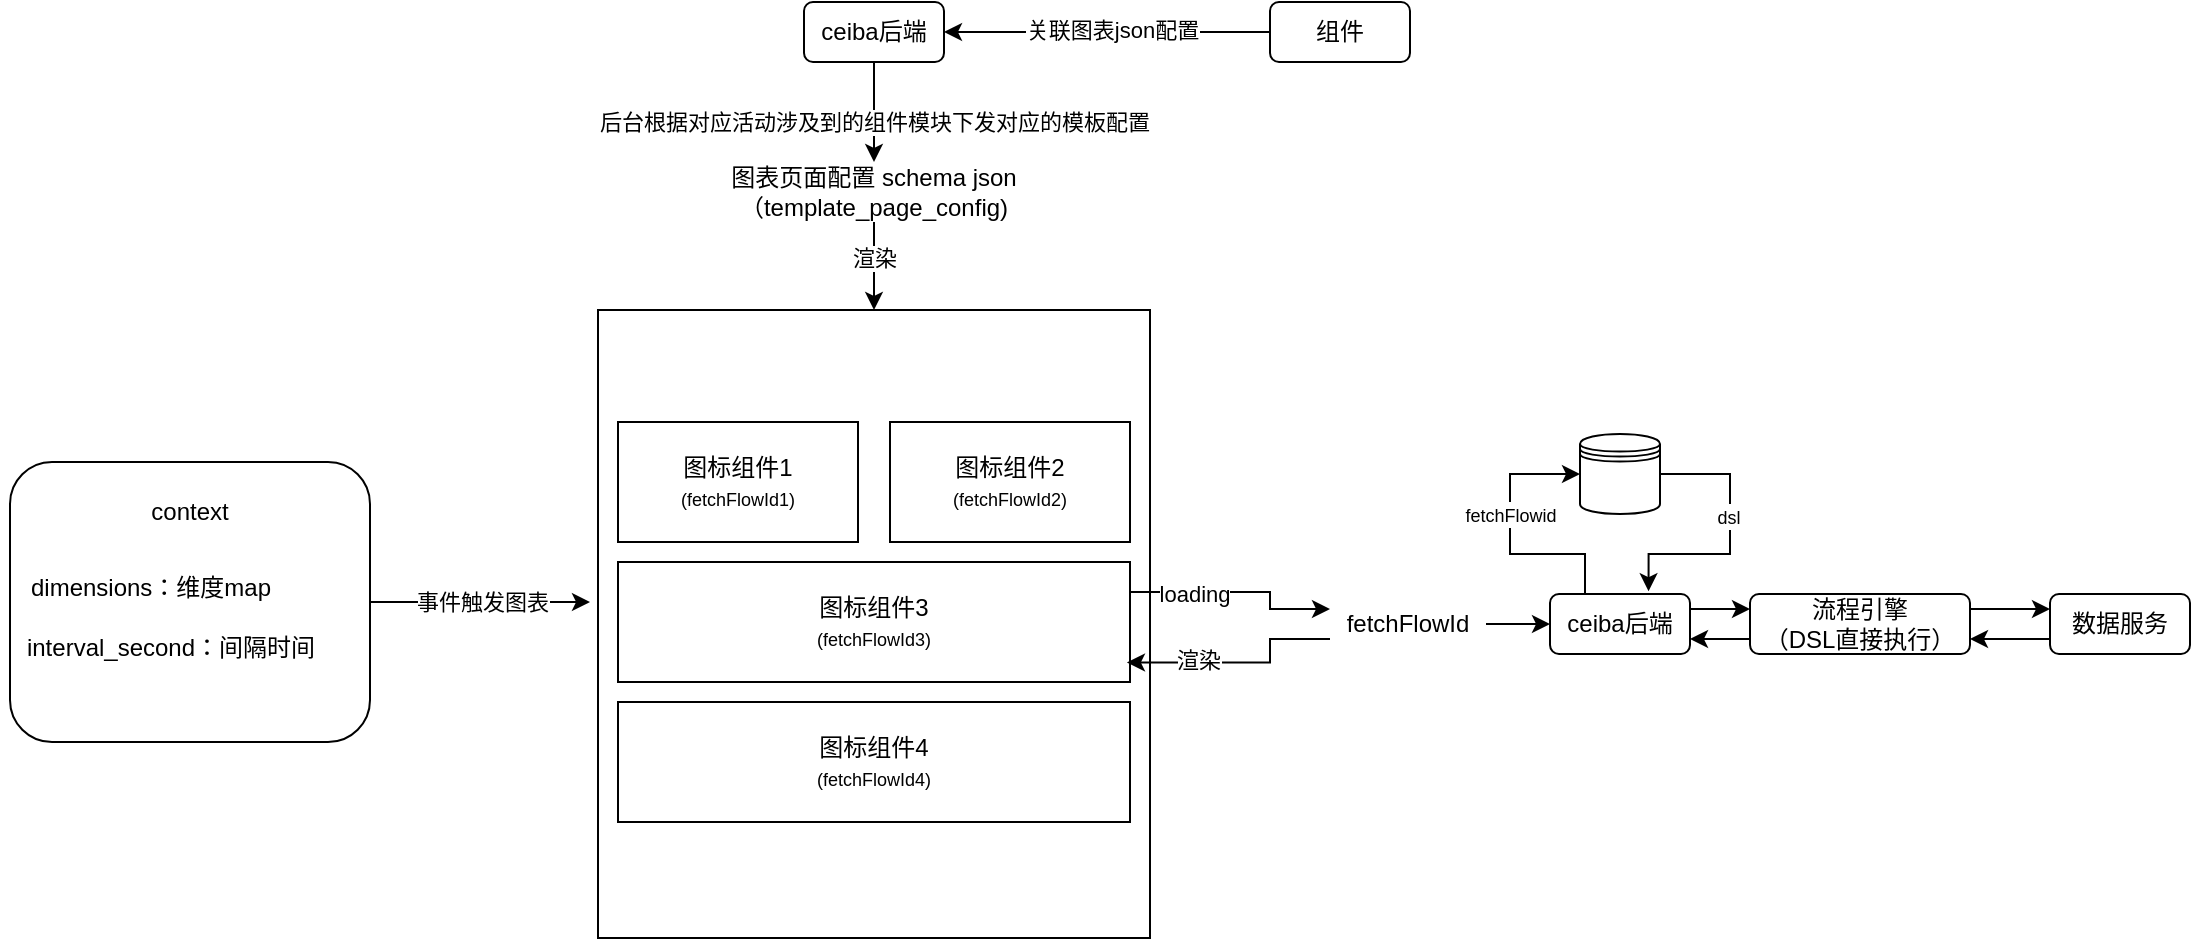 <mxfile version="24.5.5" type="github">
  <diagram name="Page-1" id="GCf7YkMAvtA50YO5VCFE">
    <mxGraphModel dx="1430" dy="781" grid="1" gridSize="10" guides="1" tooltips="1" connect="1" arrows="1" fold="1" page="1" pageScale="1" pageWidth="827" pageHeight="1169" math="0" shadow="0">
      <root>
        <mxCell id="0" />
        <mxCell id="1" parent="0" />
        <mxCell id="3Bvu3zdp8uRVkXlmnBvo-51" value="" style="rounded=0;whiteSpace=wrap;html=1;" vertex="1" parent="1">
          <mxGeometry x="404" y="314" width="276" height="314" as="geometry" />
        </mxCell>
        <mxCell id="3Bvu3zdp8uRVkXlmnBvo-9" style="edgeStyle=orthogonalEdgeStyle;rounded=0;orthogonalLoop=1;jettySize=auto;html=1;exitX=1;exitY=0.5;exitDx=0;exitDy=0;" edge="1" parent="1" source="3Bvu3zdp8uRVkXlmnBvo-7">
          <mxGeometry relative="1" as="geometry">
            <mxPoint x="400" y="460" as="targetPoint" />
          </mxGeometry>
        </mxCell>
        <mxCell id="3Bvu3zdp8uRVkXlmnBvo-10" value="事件触发图表" style="edgeLabel;html=1;align=center;verticalAlign=middle;resizable=0;points=[];" vertex="1" connectable="0" parent="3Bvu3zdp8uRVkXlmnBvo-9">
          <mxGeometry x="-0.006" y="1" relative="1" as="geometry">
            <mxPoint as="offset" />
          </mxGeometry>
        </mxCell>
        <mxCell id="3Bvu3zdp8uRVkXlmnBvo-7" value="" style="rounded=1;whiteSpace=wrap;html=1;" vertex="1" parent="1">
          <mxGeometry x="110" y="390" width="180" height="140" as="geometry" />
        </mxCell>
        <mxCell id="3Bvu3zdp8uRVkXlmnBvo-1" value="图标组件1&lt;div&gt;&lt;font style=&quot;font-size: 9px;&quot;&gt;(fetchFlowId1)&lt;/font&gt;&lt;/div&gt;" style="rounded=0;whiteSpace=wrap;html=1;" vertex="1" parent="1">
          <mxGeometry x="414" y="370" width="120" height="60" as="geometry" />
        </mxCell>
        <mxCell id="3Bvu3zdp8uRVkXlmnBvo-2" value="图标组件2&lt;div&gt;&lt;font style=&quot;font-size: 9px;&quot;&gt;(fetchFlowId2)&lt;/font&gt;&lt;br&gt;&lt;/div&gt;" style="rounded=0;whiteSpace=wrap;html=1;" vertex="1" parent="1">
          <mxGeometry x="550" y="370" width="120" height="60" as="geometry" />
        </mxCell>
        <mxCell id="3Bvu3zdp8uRVkXlmnBvo-46" style="edgeStyle=orthogonalEdgeStyle;rounded=0;orthogonalLoop=1;jettySize=auto;html=1;exitX=1;exitY=0.25;exitDx=0;exitDy=0;entryX=0;entryY=0.25;entryDx=0;entryDy=0;" edge="1" parent="1" source="3Bvu3zdp8uRVkXlmnBvo-3" target="3Bvu3zdp8uRVkXlmnBvo-12">
          <mxGeometry relative="1" as="geometry">
            <Array as="points">
              <mxPoint x="740" y="455" />
              <mxPoint x="740" y="464" />
            </Array>
          </mxGeometry>
        </mxCell>
        <mxCell id="3Bvu3zdp8uRVkXlmnBvo-48" value="loading" style="edgeLabel;html=1;align=center;verticalAlign=middle;resizable=0;points=[];" vertex="1" connectable="0" parent="3Bvu3zdp8uRVkXlmnBvo-46">
          <mxGeometry x="-0.407" y="-1" relative="1" as="geometry">
            <mxPoint as="offset" />
          </mxGeometry>
        </mxCell>
        <mxCell id="3Bvu3zdp8uRVkXlmnBvo-3" value="图标组件3&lt;div&gt;&lt;font style=&quot;font-size: 9px;&quot;&gt;(fetchFlowId3)&lt;/font&gt;&lt;br&gt;&lt;/div&gt;" style="rounded=0;whiteSpace=wrap;html=1;" vertex="1" parent="1">
          <mxGeometry x="414" y="440" width="256" height="60" as="geometry" />
        </mxCell>
        <mxCell id="3Bvu3zdp8uRVkXlmnBvo-4" value="图标组件4&lt;div&gt;&lt;font style=&quot;font-size: 9px;&quot;&gt;(fetchFlowId4)&lt;/font&gt;&lt;br&gt;&lt;/div&gt;" style="rounded=0;whiteSpace=wrap;html=1;" vertex="1" parent="1">
          <mxGeometry x="414" y="510" width="256" height="60" as="geometry" />
        </mxCell>
        <mxCell id="3Bvu3zdp8uRVkXlmnBvo-5" value="dimensions：维度map" style="text;html=1;align=center;verticalAlign=middle;resizable=0;points=[];autosize=1;strokeColor=none;fillColor=none;" vertex="1" parent="1">
          <mxGeometry x="110" y="438" width="140" height="30" as="geometry" />
        </mxCell>
        <mxCell id="3Bvu3zdp8uRVkXlmnBvo-6" value="interval_second：间隔时间" style="text;html=1;align=center;verticalAlign=middle;resizable=0;points=[];autosize=1;strokeColor=none;fillColor=none;" vertex="1" parent="1">
          <mxGeometry x="105" y="468" width="170" height="30" as="geometry" />
        </mxCell>
        <mxCell id="3Bvu3zdp8uRVkXlmnBvo-8" value="context" style="text;html=1;align=center;verticalAlign=middle;whiteSpace=wrap;rounded=0;" vertex="1" parent="1">
          <mxGeometry x="170" y="400" width="60" height="30" as="geometry" />
        </mxCell>
        <mxCell id="3Bvu3zdp8uRVkXlmnBvo-15" style="edgeStyle=orthogonalEdgeStyle;rounded=0;orthogonalLoop=1;jettySize=auto;html=1;exitX=1;exitY=0.5;exitDx=0;exitDy=0;" edge="1" parent="1" source="3Bvu3zdp8uRVkXlmnBvo-12">
          <mxGeometry relative="1" as="geometry">
            <mxPoint x="880" y="471" as="targetPoint" />
          </mxGeometry>
        </mxCell>
        <mxCell id="3Bvu3zdp8uRVkXlmnBvo-12" value="fetchFlowId" style="text;html=1;align=center;verticalAlign=middle;whiteSpace=wrap;rounded=0;" vertex="1" parent="1">
          <mxGeometry x="770" y="456" width="78" height="30" as="geometry" />
        </mxCell>
        <mxCell id="3Bvu3zdp8uRVkXlmnBvo-22" style="edgeStyle=orthogonalEdgeStyle;rounded=0;orthogonalLoop=1;jettySize=auto;html=1;exitX=1;exitY=0.25;exitDx=0;exitDy=0;entryX=0;entryY=0.25;entryDx=0;entryDy=0;" edge="1" parent="1" source="3Bvu3zdp8uRVkXlmnBvo-17" target="3Bvu3zdp8uRVkXlmnBvo-18">
          <mxGeometry relative="1" as="geometry" />
        </mxCell>
        <mxCell id="3Bvu3zdp8uRVkXlmnBvo-42" style="edgeStyle=orthogonalEdgeStyle;rounded=0;orthogonalLoop=1;jettySize=auto;html=1;exitX=0.25;exitY=0;exitDx=0;exitDy=0;entryX=0;entryY=0.5;entryDx=0;entryDy=0;" edge="1" parent="1" source="3Bvu3zdp8uRVkXlmnBvo-17" target="3Bvu3zdp8uRVkXlmnBvo-36">
          <mxGeometry relative="1" as="geometry" />
        </mxCell>
        <mxCell id="3Bvu3zdp8uRVkXlmnBvo-45" value="&lt;font style=&quot;font-size: 9px;&quot;&gt;fetchFlowid&lt;/font&gt;" style="edgeLabel;html=1;align=center;verticalAlign=middle;resizable=0;points=[];" vertex="1" connectable="0" parent="3Bvu3zdp8uRVkXlmnBvo-42">
          <mxGeometry x="0.167" relative="1" as="geometry">
            <mxPoint as="offset" />
          </mxGeometry>
        </mxCell>
        <mxCell id="3Bvu3zdp8uRVkXlmnBvo-17" value="ceiba后端" style="rounded=1;whiteSpace=wrap;html=1;" vertex="1" parent="1">
          <mxGeometry x="880" y="456" width="70" height="30" as="geometry" />
        </mxCell>
        <mxCell id="3Bvu3zdp8uRVkXlmnBvo-23" style="edgeStyle=orthogonalEdgeStyle;rounded=0;orthogonalLoop=1;jettySize=auto;html=1;exitX=1;exitY=0.25;exitDx=0;exitDy=0;entryX=0;entryY=0.25;entryDx=0;entryDy=0;" edge="1" parent="1" source="3Bvu3zdp8uRVkXlmnBvo-18" target="3Bvu3zdp8uRVkXlmnBvo-20">
          <mxGeometry relative="1" as="geometry" />
        </mxCell>
        <mxCell id="3Bvu3zdp8uRVkXlmnBvo-25" style="edgeStyle=orthogonalEdgeStyle;rounded=0;orthogonalLoop=1;jettySize=auto;html=1;exitX=0;exitY=0.75;exitDx=0;exitDy=0;entryX=1;entryY=0.75;entryDx=0;entryDy=0;" edge="1" parent="1" source="3Bvu3zdp8uRVkXlmnBvo-18" target="3Bvu3zdp8uRVkXlmnBvo-17">
          <mxGeometry relative="1" as="geometry" />
        </mxCell>
        <mxCell id="3Bvu3zdp8uRVkXlmnBvo-18" value="流程引擎&lt;div&gt;（DSL直接执行）&lt;/div&gt;" style="rounded=1;whiteSpace=wrap;html=1;" vertex="1" parent="1">
          <mxGeometry x="980" y="456" width="110" height="30" as="geometry" />
        </mxCell>
        <mxCell id="3Bvu3zdp8uRVkXlmnBvo-24" style="edgeStyle=orthogonalEdgeStyle;rounded=0;orthogonalLoop=1;jettySize=auto;html=1;exitX=0;exitY=0.75;exitDx=0;exitDy=0;entryX=1;entryY=0.75;entryDx=0;entryDy=0;" edge="1" parent="1" source="3Bvu3zdp8uRVkXlmnBvo-20" target="3Bvu3zdp8uRVkXlmnBvo-18">
          <mxGeometry relative="1" as="geometry" />
        </mxCell>
        <mxCell id="3Bvu3zdp8uRVkXlmnBvo-20" value="数据服务" style="rounded=1;whiteSpace=wrap;html=1;" vertex="1" parent="1">
          <mxGeometry x="1130" y="456" width="70" height="30" as="geometry" />
        </mxCell>
        <mxCell id="3Bvu3zdp8uRVkXlmnBvo-36" value="" style="shape=datastore;whiteSpace=wrap;html=1;" vertex="1" parent="1">
          <mxGeometry x="895" y="376" width="40" height="40" as="geometry" />
        </mxCell>
        <mxCell id="3Bvu3zdp8uRVkXlmnBvo-43" style="edgeStyle=orthogonalEdgeStyle;rounded=0;orthogonalLoop=1;jettySize=auto;html=1;exitX=1;exitY=0.5;exitDx=0;exitDy=0;entryX=0.704;entryY=-0.046;entryDx=0;entryDy=0;entryPerimeter=0;" edge="1" parent="1" source="3Bvu3zdp8uRVkXlmnBvo-36" target="3Bvu3zdp8uRVkXlmnBvo-17">
          <mxGeometry relative="1" as="geometry">
            <Array as="points">
              <mxPoint x="970" y="396" />
              <mxPoint x="970" y="436" />
              <mxPoint x="929" y="436" />
            </Array>
          </mxGeometry>
        </mxCell>
        <mxCell id="3Bvu3zdp8uRVkXlmnBvo-44" value="&lt;font style=&quot;font-size: 9px;&quot;&gt;dsl&lt;/font&gt;" style="edgeLabel;html=1;align=center;verticalAlign=middle;resizable=0;points=[];" vertex="1" connectable="0" parent="3Bvu3zdp8uRVkXlmnBvo-43">
          <mxGeometry x="-0.164" y="-1" relative="1" as="geometry">
            <mxPoint as="offset" />
          </mxGeometry>
        </mxCell>
        <mxCell id="3Bvu3zdp8uRVkXlmnBvo-47" style="edgeStyle=orthogonalEdgeStyle;rounded=0;orthogonalLoop=1;jettySize=auto;html=1;exitX=0;exitY=0.75;exitDx=0;exitDy=0;entryX=0.994;entryY=0.837;entryDx=0;entryDy=0;entryPerimeter=0;" edge="1" parent="1" source="3Bvu3zdp8uRVkXlmnBvo-12" target="3Bvu3zdp8uRVkXlmnBvo-3">
          <mxGeometry relative="1" as="geometry">
            <Array as="points">
              <mxPoint x="740" y="479" />
              <mxPoint x="740" y="490" />
            </Array>
          </mxGeometry>
        </mxCell>
        <mxCell id="3Bvu3zdp8uRVkXlmnBvo-49" value="渲染" style="edgeLabel;html=1;align=center;verticalAlign=middle;resizable=0;points=[];" vertex="1" connectable="0" parent="3Bvu3zdp8uRVkXlmnBvo-47">
          <mxGeometry x="0.371" y="-1" relative="1" as="geometry">
            <mxPoint as="offset" />
          </mxGeometry>
        </mxCell>
        <mxCell id="3Bvu3zdp8uRVkXlmnBvo-53" style="edgeStyle=orthogonalEdgeStyle;rounded=0;orthogonalLoop=1;jettySize=auto;html=1;exitX=0.5;exitY=1;exitDx=0;exitDy=0;entryX=0.5;entryY=0;entryDx=0;entryDy=0;" edge="1" parent="1" source="3Bvu3zdp8uRVkXlmnBvo-52" target="3Bvu3zdp8uRVkXlmnBvo-51">
          <mxGeometry relative="1" as="geometry" />
        </mxCell>
        <mxCell id="3Bvu3zdp8uRVkXlmnBvo-54" value="渲染" style="edgeLabel;html=1;align=center;verticalAlign=middle;resizable=0;points=[];" vertex="1" connectable="0" parent="3Bvu3zdp8uRVkXlmnBvo-53">
          <mxGeometry x="-0.173" relative="1" as="geometry">
            <mxPoint as="offset" />
          </mxGeometry>
        </mxCell>
        <mxCell id="3Bvu3zdp8uRVkXlmnBvo-52" value="图表页面配置 schema json&lt;div&gt;（template_page_config)&lt;/div&gt;" style="text;html=1;align=center;verticalAlign=middle;whiteSpace=wrap;rounded=0;" vertex="1" parent="1">
          <mxGeometry x="467" y="240" width="150" height="30" as="geometry" />
        </mxCell>
        <mxCell id="3Bvu3zdp8uRVkXlmnBvo-55" value="" style="endArrow=classic;html=1;rounded=0;entryX=0.5;entryY=0;entryDx=0;entryDy=0;" edge="1" parent="1" target="3Bvu3zdp8uRVkXlmnBvo-52">
          <mxGeometry width="50" height="50" relative="1" as="geometry">
            <mxPoint x="542" y="190" as="sourcePoint" />
            <mxPoint x="580" y="170" as="targetPoint" />
          </mxGeometry>
        </mxCell>
        <mxCell id="3Bvu3zdp8uRVkXlmnBvo-56" value="后台根据对应活动涉及到的组件模块下发对应的模板配置" style="edgeLabel;html=1;align=center;verticalAlign=middle;resizable=0;points=[];" vertex="1" connectable="0" parent="3Bvu3zdp8uRVkXlmnBvo-55">
          <mxGeometry x="-0.28" y="1" relative="1" as="geometry">
            <mxPoint x="-1" y="12" as="offset" />
          </mxGeometry>
        </mxCell>
        <mxCell id="3Bvu3zdp8uRVkXlmnBvo-58" style="edgeStyle=orthogonalEdgeStyle;rounded=0;orthogonalLoop=1;jettySize=auto;html=1;exitX=0;exitY=0.5;exitDx=0;exitDy=0;entryX=1;entryY=0.5;entryDx=0;entryDy=0;" edge="1" parent="1" source="3Bvu3zdp8uRVkXlmnBvo-57" target="3Bvu3zdp8uRVkXlmnBvo-59">
          <mxGeometry relative="1" as="geometry">
            <mxPoint x="750" y="150.0" as="targetPoint" />
          </mxGeometry>
        </mxCell>
        <mxCell id="3Bvu3zdp8uRVkXlmnBvo-60" value="关联图表json配置" style="edgeLabel;html=1;align=center;verticalAlign=middle;resizable=0;points=[];" vertex="1" connectable="0" parent="3Bvu3zdp8uRVkXlmnBvo-58">
          <mxGeometry x="0.123" y="-1" relative="1" as="geometry">
            <mxPoint x="12" as="offset" />
          </mxGeometry>
        </mxCell>
        <mxCell id="3Bvu3zdp8uRVkXlmnBvo-57" value="组件" style="rounded=1;whiteSpace=wrap;html=1;" vertex="1" parent="1">
          <mxGeometry x="740" y="160" width="70" height="30" as="geometry" />
        </mxCell>
        <mxCell id="3Bvu3zdp8uRVkXlmnBvo-59" value="ceiba后端" style="rounded=1;whiteSpace=wrap;html=1;" vertex="1" parent="1">
          <mxGeometry x="507" y="160" width="70" height="30" as="geometry" />
        </mxCell>
      </root>
    </mxGraphModel>
  </diagram>
</mxfile>
